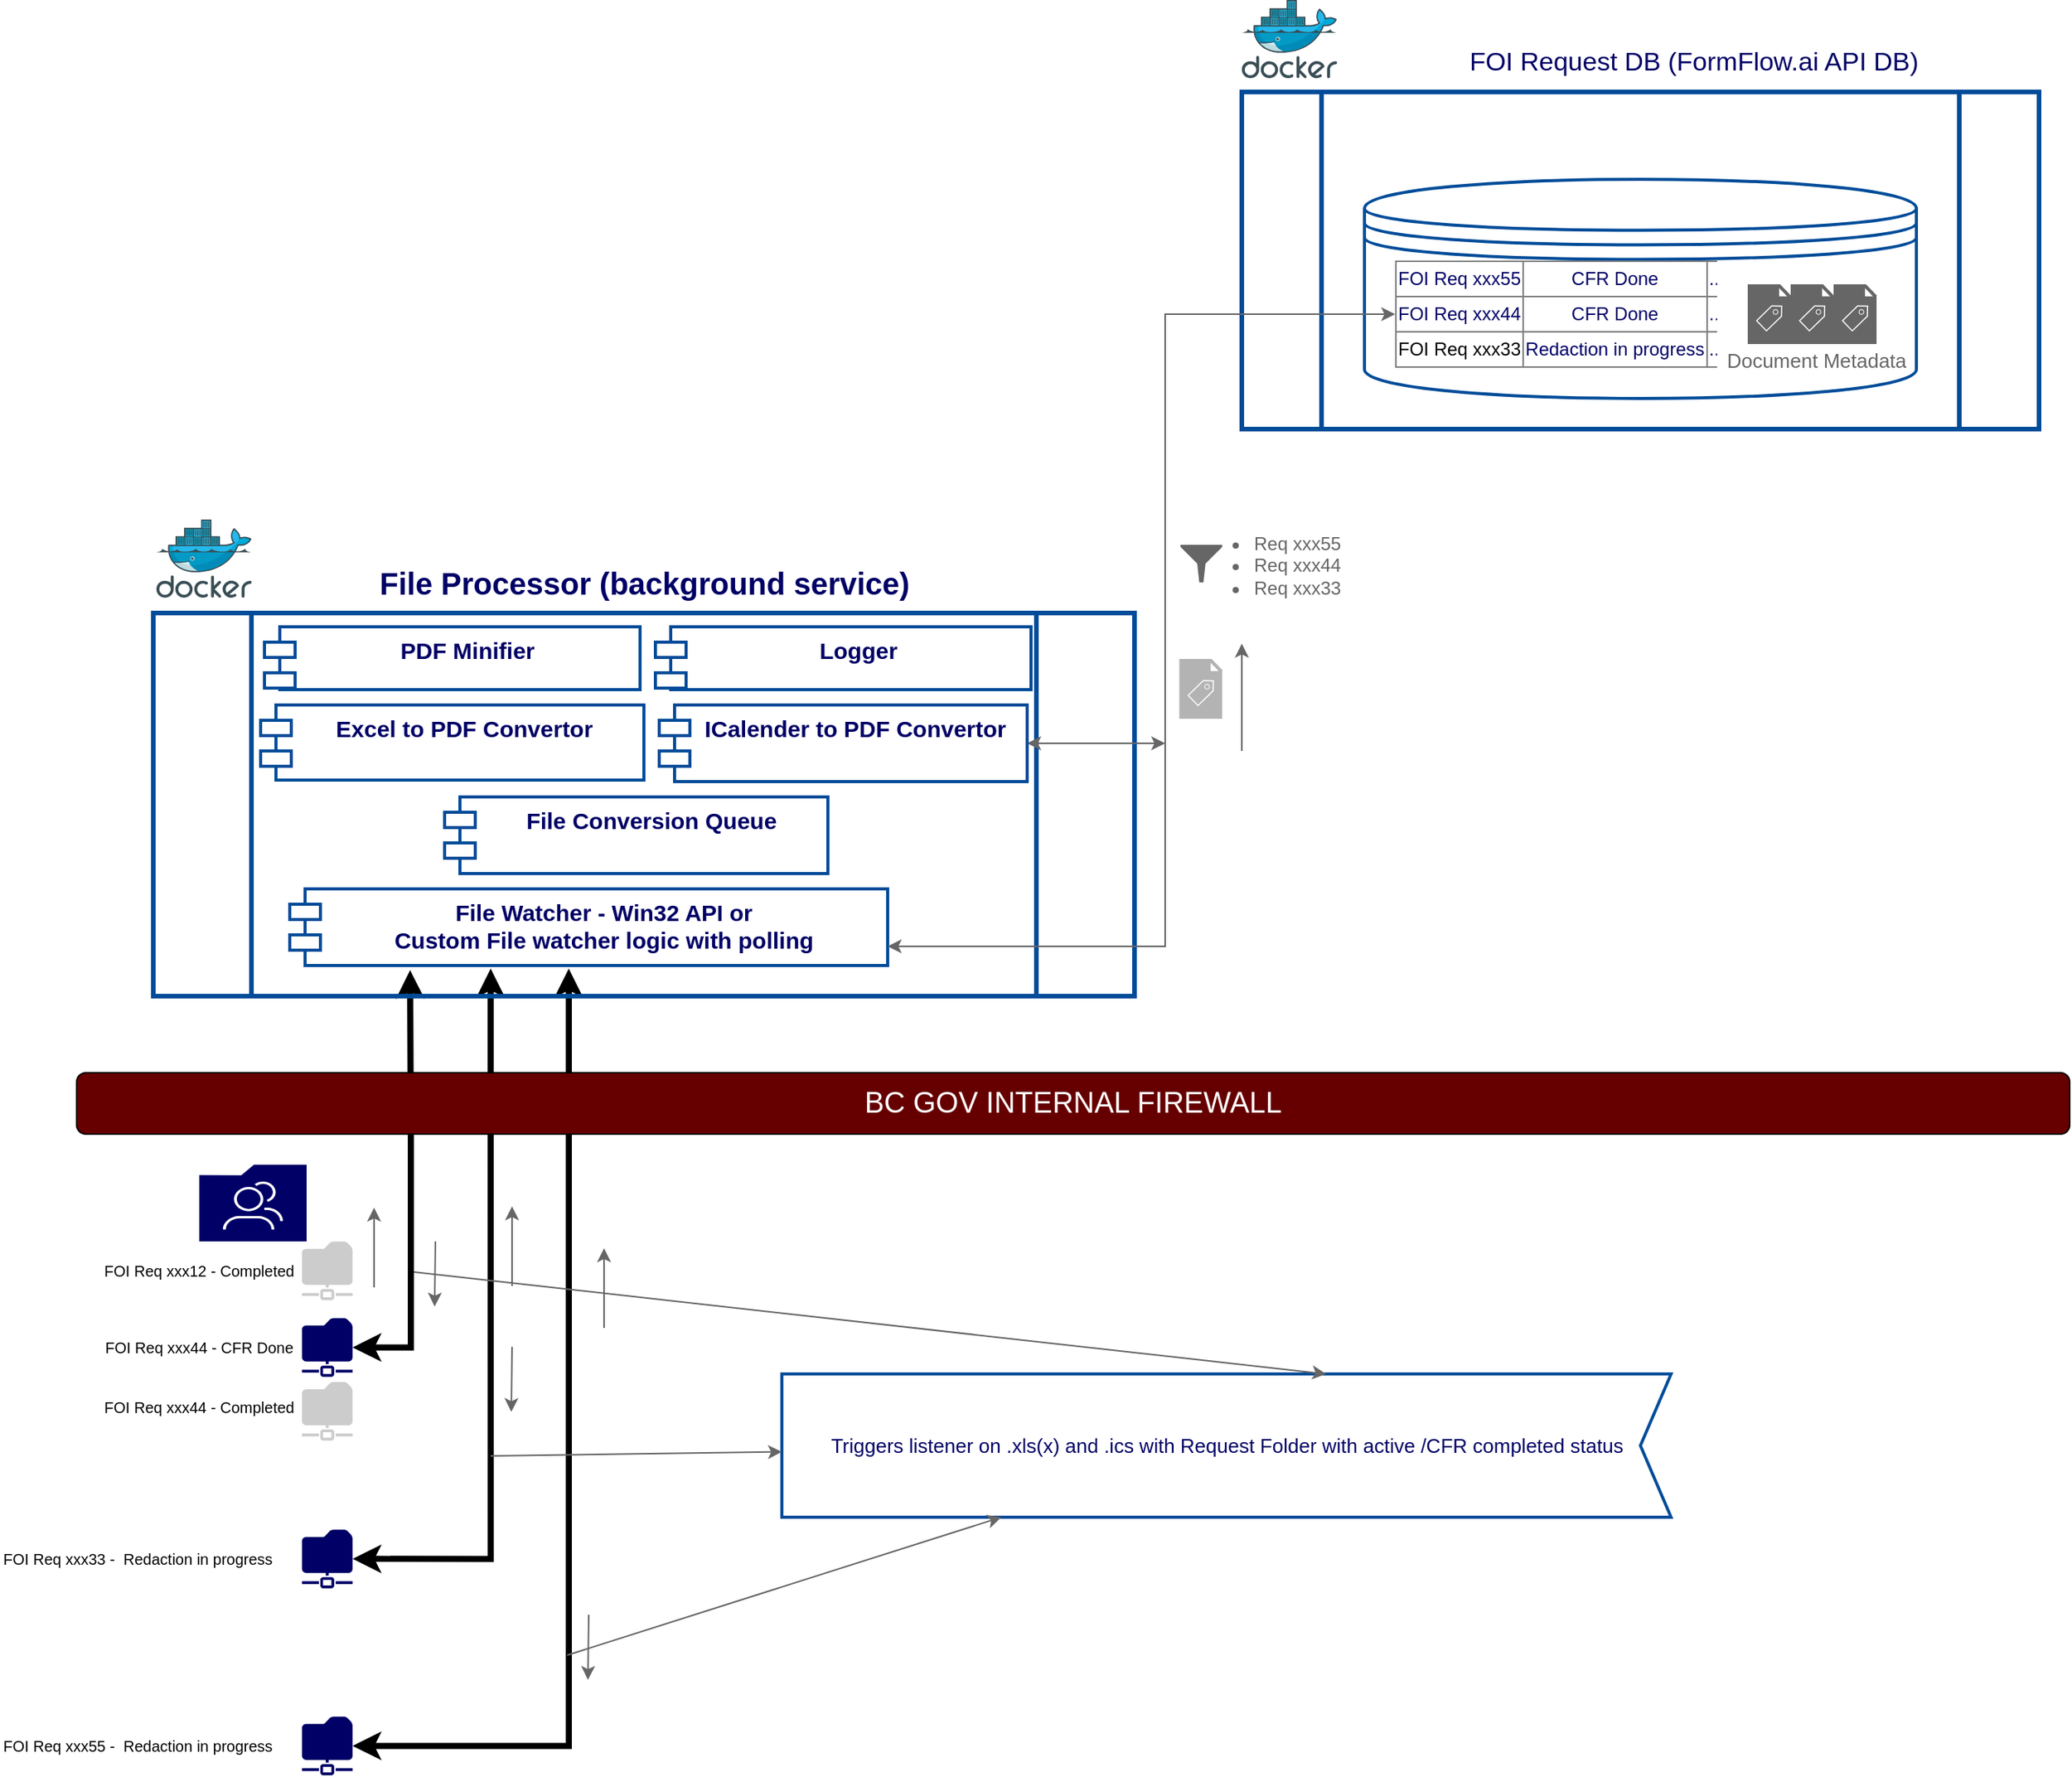 <mxfile version="14.6.11" type="device"><diagram id="1jl_pJVrMHOg1PRsEk11" name="Page-1"><mxGraphModel dx="2272" dy="1894" grid="1" gridSize="10" guides="1" tooltips="1" connect="1" arrows="1" fold="1" page="1" pageScale="1" pageWidth="850" pageHeight="1100" math="0" shadow="0"><root><mxCell id="0"/><mxCell id="1" parent="0"/><mxCell id="o2B-reZyLCk8_S2sEtDu-168" style="edgeStyle=orthogonalEdgeStyle;rounded=0;orthogonalLoop=1;jettySize=auto;html=1;entryX=0.25;entryY=1;entryDx=0;entryDy=0;fontSize=15;fontColor=#FFFFFF;startArrow=classic;startFill=1;strokeWidth=4;" edge="1" parent="1" source="o2B-reZyLCk8_S2sEtDu-130"><mxGeometry relative="1" as="geometry"><mxPoint x="157.5" y="233" as="targetPoint"/><Array as="points"><mxPoint x="158" y="479"/><mxPoint x="158" y="347"/></Array></mxGeometry></mxCell><mxCell id="o2B-reZyLCk8_S2sEtDu-130" value="" style="aspect=fixed;pointerEvents=1;shadow=0;dashed=0;html=1;strokeColor=none;labelPosition=center;verticalLabelPosition=bottom;verticalAlign=top;align=center;shape=mxgraph.mscae.enterprise.shared_folder;fillColor=#000066;" vertex="1" parent="1"><mxGeometry x="87" y="460" width="33" height="38.37" as="geometry"/></mxCell><mxCell id="o2B-reZyLCk8_S2sEtDu-169" style="edgeStyle=orthogonalEdgeStyle;rounded=0;orthogonalLoop=1;jettySize=auto;html=1;entryX=0.422;entryY=0.97;entryDx=0;entryDy=0;entryPerimeter=0;fontSize=15;fontColor=#FFFFFF;startArrow=classic;startFill=1;strokeWidth=4;exitX=1;exitY=0.5;exitDx=0;exitDy=0;exitPerimeter=0;" edge="1" parent="1" source="o2B-reZyLCk8_S2sEtDu-131"><mxGeometry relative="1" as="geometry"><mxPoint x="133" y="617.2" as="sourcePoint"/><mxPoint x="210.06" y="232.01" as="targetPoint"/><Array as="points"><mxPoint x="210" y="617"/></Array></mxGeometry></mxCell><mxCell id="o2B-reZyLCk8_S2sEtDu-131" value="" style="aspect=fixed;pointerEvents=1;shadow=0;dashed=0;html=1;strokeColor=none;labelPosition=center;verticalLabelPosition=bottom;verticalAlign=top;align=center;shape=mxgraph.mscae.enterprise.shared_folder;fillColor=#000066;" vertex="1" parent="1"><mxGeometry x="87" y="598" width="33" height="38.37" as="geometry"/></mxCell><mxCell id="o2B-reZyLCk8_S2sEtDu-170" style="edgeStyle=orthogonalEdgeStyle;rounded=0;orthogonalLoop=1;jettySize=auto;html=1;entryX=0.7;entryY=0.97;entryDx=0;entryDy=0;entryPerimeter=0;fontSize=15;fontColor=#FFFFFF;startArrow=classic;startFill=1;strokeWidth=4;" edge="1" parent="1" source="o2B-reZyLCk8_S2sEtDu-132"><mxGeometry relative="1" as="geometry"><mxPoint x="261" y="232.01" as="targetPoint"/><Array as="points"><mxPoint x="261" y="739"/></Array></mxGeometry></mxCell><mxCell id="o2B-reZyLCk8_S2sEtDu-132" value="" style="aspect=fixed;pointerEvents=1;shadow=0;dashed=0;html=1;strokeColor=none;labelPosition=center;verticalLabelPosition=bottom;verticalAlign=top;align=center;shape=mxgraph.mscae.enterprise.shared_folder;fillColor=#000066;" vertex="1" parent="1"><mxGeometry x="87" y="720" width="33" height="38.37" as="geometry"/></mxCell><mxCell id="o2B-reZyLCk8_S2sEtDu-133" value="FOI Req xxx44 - Completed" style="text;html=1;strokeColor=none;fillColor=none;align=center;verticalAlign=middle;whiteSpace=wrap;rounded=0;fontSize=10;" vertex="1" parent="1"><mxGeometry x="-60" y="507.55" width="160" height="20" as="geometry"/></mxCell><mxCell id="o2B-reZyLCk8_S2sEtDu-134" value="" style="pointerEvents=1;shadow=0;dashed=0;html=1;strokeColor=none;labelPosition=center;verticalLabelPosition=bottom;verticalAlign=top;align=center;outlineConnect=0;shape=mxgraph.veeam2.shared_folder;fillColor=#000066;" vertex="1" parent="1"><mxGeometry x="20" y="360" width="70" height="50" as="geometry"/></mxCell><mxCell id="o2B-reZyLCk8_S2sEtDu-135" value="FOI Req xxx12 - Completed" style="text;html=1;strokeColor=none;fillColor=none;align=center;verticalAlign=middle;whiteSpace=wrap;rounded=0;fontSize=10;" vertex="1" parent="1"><mxGeometry x="-60" y="419.18" width="160" height="20" as="geometry"/></mxCell><mxCell id="o2B-reZyLCk8_S2sEtDu-136" value="" style="aspect=fixed;pointerEvents=1;shadow=0;dashed=0;html=1;strokeColor=none;labelPosition=center;verticalLabelPosition=bottom;verticalAlign=top;align=center;shape=mxgraph.mscae.enterprise.shared_folder;fillColor=#CCCCCC;" vertex="1" parent="1"><mxGeometry x="87" y="410" width="33" height="38.37" as="geometry"/></mxCell><mxCell id="o2B-reZyLCk8_S2sEtDu-137" value="" style="aspect=fixed;pointerEvents=1;shadow=0;dashed=0;html=1;strokeColor=none;labelPosition=center;verticalLabelPosition=bottom;verticalAlign=top;align=center;shape=mxgraph.mscae.enterprise.shared_folder;fillColor=#CCCCCC;" vertex="1" parent="1"><mxGeometry x="87" y="501.63" width="33" height="38.37" as="geometry"/></mxCell><mxCell id="o2B-reZyLCk8_S2sEtDu-138" value="FOI Req xxx44 - CFR Done" style="text;html=1;strokeColor=none;fillColor=none;align=center;verticalAlign=middle;whiteSpace=wrap;rounded=0;fontSize=10;" vertex="1" parent="1"><mxGeometry x="-60" y="469.19" width="160" height="20" as="geometry"/></mxCell><mxCell id="o2B-reZyLCk8_S2sEtDu-139" value="FOI Req xxx33 -&amp;nbsp; Redaction in progress" style="text;html=1;strokeColor=none;fillColor=none;align=center;verticalAlign=middle;whiteSpace=wrap;rounded=0;fontSize=10;" vertex="1" parent="1"><mxGeometry x="-110" y="607.18" width="180" height="20" as="geometry"/></mxCell><mxCell id="o2B-reZyLCk8_S2sEtDu-141" value="&lt;font style=&quot;font-size: 19px&quot;&gt;BC GOV INTERNAL FIREWALL&lt;/font&gt;" style="rounded=1;whiteSpace=wrap;html=1;fillColor=#660000;fontColor=#FFFFFF;" vertex="1" parent="1"><mxGeometry x="-60" y="300" width="1300" height="40" as="geometry"/></mxCell><mxCell id="o2B-reZyLCk8_S2sEtDu-142" value="FOI Req xxx55 -&amp;nbsp; Redaction in progress" style="text;html=1;strokeColor=none;fillColor=none;align=center;verticalAlign=middle;whiteSpace=wrap;rounded=0;fontSize=10;" vertex="1" parent="1"><mxGeometry x="-110" y="729.18" width="180" height="20" as="geometry"/></mxCell><mxCell id="o2B-reZyLCk8_S2sEtDu-143" value="" style="shape=process;whiteSpace=wrap;html=1;backgroundOutline=1;fontColor=#FFFFFF;fillColor=none;strokeWidth=3;strokeColor=#004C99;" vertex="1" parent="1"><mxGeometry x="-10" width="640" height="250" as="geometry"/></mxCell><mxCell id="o2B-reZyLCk8_S2sEtDu-144" value="" style="aspect=fixed;html=1;points=[];align=center;image;fontSize=12;image=img/lib/mscae/Docker.svg;fontColor=#FFFFFF;fillColor=none;" vertex="1" parent="1"><mxGeometry x="-8" y="-61" width="62.2" height="51" as="geometry"/></mxCell><mxCell id="o2B-reZyLCk8_S2sEtDu-152" value="&lt;font color=&quot;#000066&quot; style=&quot;font-size: 20px&quot;&gt;File Processor (background service)&lt;/font&gt;" style="text;html=1;strokeColor=none;fillColor=none;align=center;verticalAlign=middle;whiteSpace=wrap;rounded=0;fontColor=#FFFFFF;fontStyle=1;fontSize=20;" vertex="1" parent="1"><mxGeometry x="108.5" y="-30" width="403" height="20" as="geometry"/></mxCell><mxCell id="o2B-reZyLCk8_S2sEtDu-165" value="" style="shape=image;html=1;verticalAlign=top;verticalLabelPosition=bottom;labelBackgroundColor=#ffffff;imageAspect=0;aspect=fixed;image=https://cdn0.iconfinder.com/data/icons/web-user-interface-10/512/941-27-128.png;fontSize=20;fontColor=#FFFFFF;strokeColor=#004C99;strokeWidth=3;fillColor=none;" vertex="1" parent="1"><mxGeometry x="-8" y="80" width="30" height="30" as="geometry"/></mxCell><mxCell id="o2B-reZyLCk8_S2sEtDu-166" value="" style="shape=image;html=1;verticalAlign=top;verticalLabelPosition=bottom;labelBackgroundColor=#ffffff;imageAspect=0;aspect=fixed;image=https://cdn0.iconfinder.com/data/icons/web-user-interface-10/512/941-27-128.png;fontSize=20;fontColor=#FFFFFF;strokeColor=#004C99;strokeWidth=3;fillColor=none;" vertex="1" parent="1"><mxGeometry x="6" y="59" width="38" height="38" as="geometry"/></mxCell><mxCell id="o2B-reZyLCk8_S2sEtDu-171" value="Triggers listener on .xls(x) and .ics with Request Folder with active /CFR completed status" style="html=1;shape=mxgraph.infographic.ribbonSimple;notch1=20;notch2=0;align=center;verticalAlign=middle;fontSize=13;fontStyle=0;flipH=1;fillColor=#FFFFFF;strokeColor=#004C99;strokeWidth=2;fontColor=#000066;" vertex="1" parent="1"><mxGeometry x="400" y="496.55" width="580" height="93.45" as="geometry"/></mxCell><mxCell id="o2B-reZyLCk8_S2sEtDu-173" value="" style="endArrow=classic;html=1;fontSize=12;fontColor=#FFFFFF;strokeColor=#666666;strokeWidth=1;" edge="1" parent="1" target="o2B-reZyLCk8_S2sEtDu-171"><mxGeometry width="50" height="50" relative="1" as="geometry"><mxPoint x="210" y="550" as="sourcePoint"/><mxPoint x="450" y="340" as="targetPoint"/></mxGeometry></mxCell><mxCell id="o2B-reZyLCk8_S2sEtDu-174" value="" style="endArrow=classic;html=1;fontSize=12;fontColor=#FFFFFF;strokeColor=#666666;strokeWidth=1;entryX=0;entryY=0;entryDx=225;entryDy=0;entryPerimeter=0;" edge="1" parent="1" target="o2B-reZyLCk8_S2sEtDu-171"><mxGeometry width="50" height="50" relative="1" as="geometry"><mxPoint x="160" y="430" as="sourcePoint"/><mxPoint x="450" y="340" as="targetPoint"/></mxGeometry></mxCell><mxCell id="o2B-reZyLCk8_S2sEtDu-175" value="" style="endArrow=classic;html=1;fontSize=12;fontColor=#FFFFFF;strokeColor=#666666;strokeWidth=1;" edge="1" parent="1" target="o2B-reZyLCk8_S2sEtDu-171"><mxGeometry width="50" height="50" relative="1" as="geometry"><mxPoint x="260" y="680" as="sourcePoint"/><mxPoint x="400" y="627.18" as="targetPoint"/></mxGeometry></mxCell><mxCell id="o2B-reZyLCk8_S2sEtDu-180" style="edgeStyle=orthogonalEdgeStyle;rounded=0;orthogonalLoop=1;jettySize=auto;html=1;fontSize=12;fontColor=#000066;startArrow=classic;startFill=1;strokeColor=#666666;strokeWidth=1;endArrow=none;endFill=0;" edge="1" parent="1" source="o2B-reZyLCk8_S2sEtDu-176"><mxGeometry relative="1" as="geometry"><mxPoint x="134" y="440" as="targetPoint"/></mxGeometry></mxCell><mxCell id="o2B-reZyLCk8_S2sEtDu-176" value="" style="shape=image;html=1;verticalAlign=top;verticalLabelPosition=bottom;labelBackgroundColor=#ffffff;imageAspect=0;aspect=fixed;image=https://cdn4.iconfinder.com/data/icons/Arzo/Arzo%20Icons%20Icon%2096%202.png;fontSize=12;fontColor=#000066;strokeColor=#004C99;strokeWidth=2;fillColor=#CCE5FF;" vertex="1" parent="1"><mxGeometry x="120" y="360" width="28" height="28" as="geometry"/></mxCell><mxCell id="o2B-reZyLCk8_S2sEtDu-181" value="" style="shape=image;html=1;verticalAlign=top;verticalLabelPosition=bottom;labelBackgroundColor=#ffffff;imageAspect=0;aspect=fixed;image=https://cdn0.iconfinder.com/data/icons/forgen-seo-1/64/calender-128.png;fontSize=12;fontColor=#000066;strokeColor=#004C99;strokeWidth=2;fillColor=#CCE5FF;" vertex="1" parent="1"><mxGeometry x="110" y="346" width="26.5" height="26.5" as="geometry"/></mxCell><mxCell id="o2B-reZyLCk8_S2sEtDu-182" value="" style="shape=image;html=1;verticalAlign=top;verticalLabelPosition=bottom;labelBackgroundColor=#ffffff;imageAspect=0;aspect=fixed;image=https://cdn3.iconfinder.com/data/icons/document-icons-2/30/647716-pdf-128.png;fontSize=12;fontColor=#000066;strokeColor=#004C99;strokeWidth=2;fillColor=#CCE5FF;" vertex="1" parent="1"><mxGeometry x="160" y="448.37" width="28" height="28" as="geometry"/></mxCell><mxCell id="o2B-reZyLCk8_S2sEtDu-184" value="" style="endArrow=classic;html=1;fontSize=12;fontColor=#000066;strokeColor=#666666;strokeWidth=1;" edge="1" parent="1"><mxGeometry width="50" height="50" relative="1" as="geometry"><mxPoint x="174" y="410" as="sourcePoint"/><mxPoint x="173.5" y="452.5" as="targetPoint"/></mxGeometry></mxCell><mxCell id="o2B-reZyLCk8_S2sEtDu-185" value="" style="shape=image;html=1;verticalAlign=top;verticalLabelPosition=bottom;labelBackgroundColor=#ffffff;imageAspect=0;aspect=fixed;image=https://cdn3.iconfinder.com/data/icons/document-icons-2/30/647716-pdf-128.png;fontSize=12;fontColor=#000066;strokeColor=#004C99;strokeWidth=2;fillColor=#CCE5FF;" vertex="1" parent="1"><mxGeometry x="210" y="522" width="28" height="28" as="geometry"/></mxCell><mxCell id="o2B-reZyLCk8_S2sEtDu-186" value="" style="endArrow=classic;html=1;fontSize=12;fontColor=#000066;strokeColor=#666666;strokeWidth=1;" edge="1" parent="1"><mxGeometry width="50" height="50" relative="1" as="geometry"><mxPoint x="224" y="478.81" as="sourcePoint"/><mxPoint x="223.5" y="521.31" as="targetPoint"/></mxGeometry></mxCell><mxCell id="o2B-reZyLCk8_S2sEtDu-187" value="" style="shape=image;html=1;verticalAlign=top;verticalLabelPosition=bottom;labelBackgroundColor=#ffffff;imageAspect=0;aspect=fixed;image=https://cdn3.iconfinder.com/data/icons/document-icons-2/30/647716-pdf-128.png;fontSize=12;fontColor=#000066;strokeColor=#004C99;strokeWidth=2;fillColor=#CCE5FF;" vertex="1" parent="1"><mxGeometry x="260" y="692" width="28" height="28" as="geometry"/></mxCell><mxCell id="o2B-reZyLCk8_S2sEtDu-188" value="" style="endArrow=classic;html=1;fontSize=12;fontColor=#000066;strokeColor=#666666;strokeWidth=1;" edge="1" parent="1"><mxGeometry width="50" height="50" relative="1" as="geometry"><mxPoint x="274" y="653.63" as="sourcePoint"/><mxPoint x="273.5" y="696.13" as="targetPoint"/></mxGeometry></mxCell><mxCell id="o2B-reZyLCk8_S2sEtDu-193" style="edgeStyle=orthogonalEdgeStyle;rounded=0;orthogonalLoop=1;jettySize=auto;html=1;fontSize=12;fontColor=#000066;startArrow=classic;startFill=1;strokeColor=#666666;strokeWidth=1;endArrow=none;endFill=0;" edge="1" parent="1" source="o2B-reZyLCk8_S2sEtDu-194"><mxGeometry relative="1" as="geometry"><mxPoint x="284" y="466.5" as="targetPoint"/></mxGeometry></mxCell><mxCell id="o2B-reZyLCk8_S2sEtDu-194" value="" style="shape=image;html=1;verticalAlign=top;verticalLabelPosition=bottom;labelBackgroundColor=#ffffff;imageAspect=0;aspect=fixed;image=https://cdn4.iconfinder.com/data/icons/Arzo/Arzo%20Icons%20Icon%2096%202.png;fontSize=12;fontColor=#000066;strokeColor=#004C99;strokeWidth=2;fillColor=#CCE5FF;" vertex="1" parent="1"><mxGeometry x="270" y="386.5" width="28" height="28" as="geometry"/></mxCell><mxCell id="o2B-reZyLCk8_S2sEtDu-195" value="" style="shape=image;html=1;verticalAlign=top;verticalLabelPosition=bottom;labelBackgroundColor=#ffffff;imageAspect=0;aspect=fixed;image=https://cdn0.iconfinder.com/data/icons/forgen-seo-1/64/calender-128.png;fontSize=12;fontColor=#000066;strokeColor=#004C99;strokeWidth=2;fillColor=#CCE5FF;" vertex="1" parent="1"><mxGeometry x="298" y="388" width="26.5" height="26.5" as="geometry"/></mxCell><mxCell id="o2B-reZyLCk8_S2sEtDu-196" style="edgeStyle=orthogonalEdgeStyle;rounded=0;orthogonalLoop=1;jettySize=auto;html=1;fontSize=12;fontColor=#000066;startArrow=classic;startFill=1;strokeColor=#666666;strokeWidth=1;endArrow=none;endFill=0;" edge="1" parent="1" source="o2B-reZyLCk8_S2sEtDu-197"><mxGeometry relative="1" as="geometry"><mxPoint x="224" y="439.18" as="targetPoint"/></mxGeometry></mxCell><mxCell id="o2B-reZyLCk8_S2sEtDu-197" value="" style="shape=image;html=1;verticalAlign=top;verticalLabelPosition=bottom;labelBackgroundColor=#ffffff;imageAspect=0;aspect=fixed;image=https://cdn4.iconfinder.com/data/icons/Arzo/Arzo%20Icons%20Icon%2096%202.png;fontSize=12;fontColor=#000066;strokeColor=#004C99;strokeWidth=2;fillColor=#CCE5FF;" vertex="1" parent="1"><mxGeometry x="210" y="359.18" width="28" height="28" as="geometry"/></mxCell><mxCell id="o2B-reZyLCk8_S2sEtDu-198" value="File Watcher - Win32 API or &#10;Custom File watcher logic with polling&#10; " style="shape=module;align=left;spacingLeft=20;align=center;verticalAlign=top;fontSize=15;fontColor=#000066;strokeColor=#004C99;strokeWidth=2;fillColor=none;fontStyle=1" vertex="1" parent="1"><mxGeometry x="79" y="180" width="390" height="50" as="geometry"/></mxCell><mxCell id="o2B-reZyLCk8_S2sEtDu-199" value="Excel to PDF Convertor " style="shape=module;align=left;spacingLeft=20;align=center;verticalAlign=top;fontSize=15;fontColor=#000066;strokeColor=#004C99;strokeWidth=2;fillColor=none;fontStyle=1" vertex="1" parent="1"><mxGeometry x="60" y="60" width="250" height="49" as="geometry"/></mxCell><mxCell id="o2B-reZyLCk8_S2sEtDu-235" style="edgeStyle=orthogonalEdgeStyle;rounded=0;orthogonalLoop=1;jettySize=auto;html=1;fontSize=13;fontColor=#CCCCCC;startArrow=classic;startFill=1;endArrow=classic;endFill=1;strokeColor=#666666;strokeWidth=1;" edge="1" parent="1" source="o2B-reZyLCk8_S2sEtDu-200"><mxGeometry relative="1" as="geometry"><mxPoint x="650" y="85" as="targetPoint"/></mxGeometry></mxCell><mxCell id="o2B-reZyLCk8_S2sEtDu-200" value="ICalender to PDF Convertor " style="shape=module;align=left;spacingLeft=20;align=center;verticalAlign=top;fontSize=15;fontColor=#000066;strokeColor=#004C99;strokeWidth=2;fillColor=none;fontStyle=1" vertex="1" parent="1"><mxGeometry x="320" y="60" width="240" height="50" as="geometry"/></mxCell><mxCell id="o2B-reZyLCk8_S2sEtDu-204" value="" style="shape=process;whiteSpace=wrap;html=1;backgroundOutline=1;fontColor=#FFFFFF;fillColor=none;strokeWidth=3;strokeColor=#004C99;" vertex="1" parent="1"><mxGeometry x="700" y="-340" width="520" height="220" as="geometry"/></mxCell><mxCell id="o2B-reZyLCk8_S2sEtDu-205" value="" style="aspect=fixed;html=1;points=[];align=center;image;fontSize=12;image=img/lib/mscae/Docker.svg;fontColor=#FFFFFF;fillColor=none;" vertex="1" parent="1"><mxGeometry x="700" y="-400" width="62.2" height="51" as="geometry"/></mxCell><mxCell id="o2B-reZyLCk8_S2sEtDu-206" value="" style="shape=image;verticalLabelPosition=bottom;labelBackgroundColor=#ffffff;verticalAlign=top;aspect=fixed;imageAspect=0;image=https://devinstechblog.com/wp-content/uploads/2016/08/postgresql-logo.png;" vertex="1" parent="1"><mxGeometry x="762.2" y="-340" width="124.06" height="57.02" as="geometry"/></mxCell><mxCell id="o2B-reZyLCk8_S2sEtDu-209" value="" style="shape=datastore;whiteSpace=wrap;html=1;fontSize=15;fontColor=#000066;strokeColor=#004C99;strokeWidth=2;fillColor=none;" vertex="1" parent="1"><mxGeometry x="780" y="-282.98" width="360" height="142.98" as="geometry"/></mxCell><mxCell id="o2B-reZyLCk8_S2sEtDu-220" style="edgeStyle=orthogonalEdgeStyle;rounded=0;orthogonalLoop=1;jettySize=auto;html=1;entryX=1;entryY=0.75;entryDx=0;entryDy=0;fontSize=15;fontColor=#999999;startArrow=classic;startFill=1;endArrow=classic;endFill=1;strokeColor=#666666;strokeWidth=1;" edge="1" parent="1" source="o2B-reZyLCk8_S2sEtDu-216" target="o2B-reZyLCk8_S2sEtDu-198"><mxGeometry relative="1" as="geometry"><Array as="points"><mxPoint x="650" y="-195"/><mxPoint x="650" y="218"/></Array></mxGeometry></mxCell><mxCell id="o2B-reZyLCk8_S2sEtDu-216" value="&lt;table border=&quot;1&quot; width=&quot;100%&quot; style=&quot;width: 100% ; height: 100% ; border-collapse: collapse&quot;&gt;&lt;tbody style=&quot;font-size: 12px&quot;&gt;&lt;tr&gt;&lt;td align=&quot;center&quot;&gt;&lt;span&gt;FOI Req xxx55&lt;/span&gt;&lt;/td&gt;&lt;td align=&quot;center&quot;&gt;CFR Done&lt;/td&gt;&lt;td align=&quot;center&quot;&gt;...&lt;/td&gt;&lt;/tr&gt;&lt;tr&gt;&lt;td align=&quot;center&quot;&gt;FOI Req xxx44&lt;/td&gt;&lt;td align=&quot;center&quot;&gt;CFR Done&lt;/td&gt;&lt;td align=&quot;center&quot;&gt;...&lt;/td&gt;&lt;/tr&gt;&lt;tr&gt;&lt;td align=&quot;center&quot;&gt;&lt;span style=&quot;color: rgb(0 , 0 , 0)&quot;&gt;FOI Req xxx33&lt;/span&gt;&lt;/td&gt;&lt;td align=&quot;center&quot;&gt;&lt;span&gt;Redaction in progress&lt;/span&gt;&lt;/td&gt;&lt;td align=&quot;center&quot;&gt;...&lt;/td&gt;&lt;/tr&gt;&lt;/tbody&gt;&lt;/table&gt;" style="text;html=1;strokeColor=none;fillColor=none;overflow=fill;fontSize=15;fontColor=#000066;sketch=1;shadow=1;glass=0;rounded=1;" vertex="1" parent="1"><mxGeometry x="800" y="-230" width="210" height="70" as="geometry"/></mxCell><mxCell id="o2B-reZyLCk8_S2sEtDu-217" value="File Conversion Queue" style="shape=module;align=left;spacingLeft=20;align=center;verticalAlign=top;fontSize=15;fontColor=#000066;strokeColor=#004C99;strokeWidth=2;fillColor=none;fontStyle=1" vertex="1" parent="1"><mxGeometry x="180" y="120" width="250" height="50" as="geometry"/></mxCell><mxCell id="o2B-reZyLCk8_S2sEtDu-218" value="PDF Minifier" style="shape=module;align=left;spacingLeft=20;align=center;verticalAlign=top;fontSize=15;fontColor=#000066;strokeColor=#004C99;strokeWidth=2;fillColor=none;fontStyle=1" vertex="1" parent="1"><mxGeometry x="62.5" y="9" width="245" height="41" as="geometry"/></mxCell><mxCell id="o2B-reZyLCk8_S2sEtDu-219" value="" style="aspect=fixed;pointerEvents=1;shadow=0;dashed=0;html=1;strokeColor=none;labelPosition=center;verticalLabelPosition=bottom;verticalAlign=top;align=center;shape=mxgraph.mscae.enterprise.filter;fontSize=15;fontColor=#999999;fillColor=#666666;" vertex="1" parent="1"><mxGeometry x="660" y="-44.5" width="27.22" height="24.5" as="geometry"/></mxCell><mxCell id="o2B-reZyLCk8_S2sEtDu-222" value="&lt;ul style=&quot;font-size: 12px;&quot;&gt;&lt;li style=&quot;font-size: 12px;&quot;&gt;&lt;span style=&quot;font-size: 12px;&quot;&gt;Req xxx55&lt;/span&gt;&lt;/li&gt;&lt;li style=&quot;font-size: 12px;&quot;&gt;&lt;span style=&quot;font-size: 12px;&quot;&gt;Req xxx44&lt;/span&gt;&lt;/li&gt;&lt;li style=&quot;font-size: 12px;&quot;&gt;&lt;span style=&quot;font-size: 12px;&quot;&gt;Req xxx33&lt;/span&gt;&lt;br style=&quot;font-size: 12px;&quot;&gt;&lt;/li&gt;&lt;/ul&gt;" style="text;strokeColor=none;fillColor=none;html=1;whiteSpace=wrap;verticalAlign=middle;overflow=hidden;fontSize=12;fontColor=#666666;" vertex="1" parent="1"><mxGeometry x="666.1" y="-71" width="130" height="80" as="geometry"/></mxCell><mxCell id="o2B-reZyLCk8_S2sEtDu-223" value="&lt;font color=&quot;#000066&quot; style=&quot;font-size: 17px;&quot;&gt;FOI Request DB (FormFlow.ai API DB)&lt;/font&gt;" style="text;html=1;strokeColor=none;fillColor=none;align=center;verticalAlign=middle;whiteSpace=wrap;rounded=0;fontColor=#FFFFFF;fontStyle=0;fontSize=17;" vertex="1" parent="1"><mxGeometry x="830" y="-369" width="330" height="20" as="geometry"/></mxCell><mxCell id="o2B-reZyLCk8_S2sEtDu-227" value="" style="pointerEvents=1;shadow=0;dashed=0;html=1;strokeColor=none;labelPosition=center;verticalLabelPosition=bottom;verticalAlign=top;align=center;outlineConnect=0;shape=mxgraph.veeam2.metadata_file;rounded=1;glass=0;sketch=0;fontSize=17;fontColor=#666666;fillColor=#666666;" vertex="1" parent="1"><mxGeometry x="1030" y="-214.5" width="28.0" height="39" as="geometry"/></mxCell><mxCell id="o2B-reZyLCk8_S2sEtDu-228" value="" style="pointerEvents=1;shadow=0;dashed=0;html=1;strokeColor=none;labelPosition=center;verticalLabelPosition=bottom;verticalAlign=top;align=center;outlineConnect=0;shape=mxgraph.veeam2.metadata_file;rounded=1;glass=0;sketch=0;fontSize=17;fontColor=#666666;fillColor=#666666;" vertex="1" parent="1"><mxGeometry x="1058" y="-214.5" width="28.0" height="39" as="geometry"/></mxCell><mxCell id="o2B-reZyLCk8_S2sEtDu-229" value="" style="pointerEvents=1;shadow=0;dashed=0;html=1;strokeColor=none;labelPosition=center;verticalLabelPosition=bottom;verticalAlign=top;align=center;outlineConnect=0;shape=mxgraph.veeam2.metadata_file;rounded=1;glass=0;sketch=0;fontSize=17;fontColor=#666666;fillColor=#666666;" vertex="1" parent="1"><mxGeometry x="1086" y="-214.5" width="28.0" height="39" as="geometry"/></mxCell><mxCell id="o2B-reZyLCk8_S2sEtDu-230" value="Document Metadata" style="text;html=1;strokeColor=none;fillColor=none;align=center;verticalAlign=middle;whiteSpace=wrap;rounded=0;shadow=1;glass=0;sketch=0;fontSize=13;fontColor=#666666;" vertex="1" parent="1"><mxGeometry x="1010" y="-175.5" width="130" height="20" as="geometry"/></mxCell><mxCell id="o2B-reZyLCk8_S2sEtDu-231" value="" style="pointerEvents=1;shadow=0;dashed=0;html=1;strokeColor=none;labelPosition=center;verticalLabelPosition=bottom;verticalAlign=top;align=center;outlineConnect=0;shape=mxgraph.veeam2.metadata_file;rounded=1;glass=0;sketch=0;fontSize=17;fontColor=#CCCCCC;fillColor=#B3B3B3;" vertex="1" parent="1"><mxGeometry x="659.22" y="30" width="28.0" height="39" as="geometry"/></mxCell><mxCell id="o2B-reZyLCk8_S2sEtDu-232" value="Logger" style="shape=module;align=left;spacingLeft=20;align=center;verticalAlign=top;fontSize=15;fontColor=#000066;strokeColor=#004C99;strokeWidth=2;fillColor=none;fontStyle=1" vertex="1" parent="1"><mxGeometry x="317.5" y="9" width="245" height="41" as="geometry"/></mxCell><mxCell id="o2B-reZyLCk8_S2sEtDu-234" value="" style="endArrow=classic;html=1;fontSize=13;fontColor=#CCCCCC;strokeColor=#666666;strokeWidth=1;" edge="1" parent="1"><mxGeometry width="50" height="50" relative="1" as="geometry"><mxPoint x="700" y="90" as="sourcePoint"/><mxPoint x="700" y="20" as="targetPoint"/></mxGeometry></mxCell></root></mxGraphModel></diagram></mxfile>